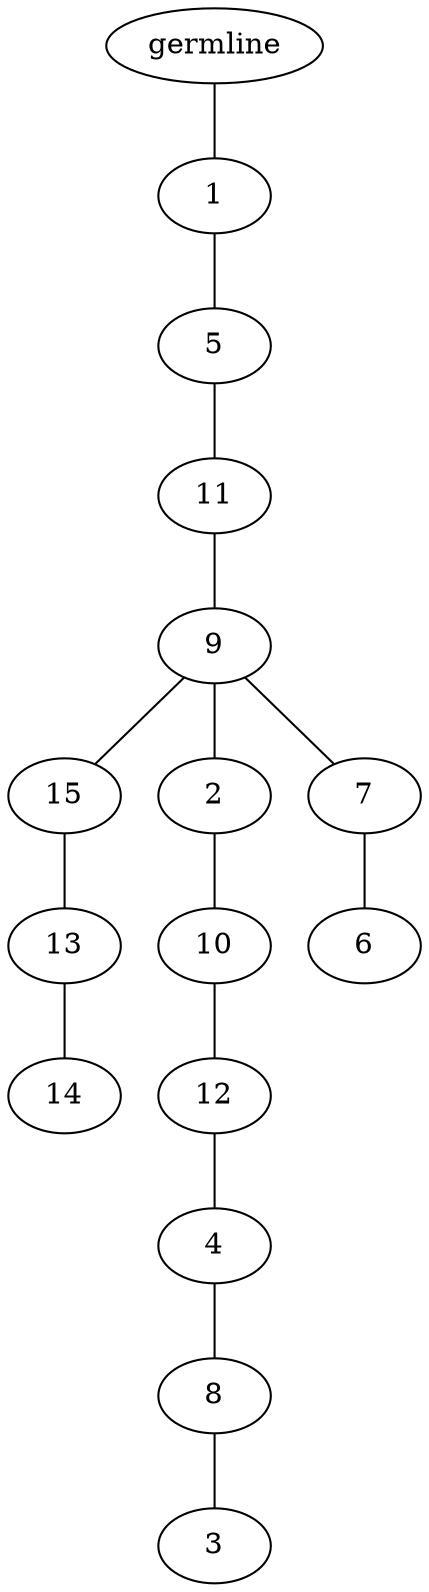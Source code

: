 graph tree {
    "140572955470048" [label="germline"];
    "140572955469808" [label="1"];
    "140572955595344" [label="5"];
    "140572955596448" [label="11"];
    "140572955597120" [label="9"];
    "140572955597408" [label="15"];
    "140572955597792" [label="13"];
    "140572955598080" [label="14"];
    "140572955598320" [label="2"];
    "140572955597600" [label="10"];
    "140572955598464" [label="12"];
    "140572955598752" [label="4"];
    "140572950100192" [label="8"];
    "140572950100480" [label="3"];
    "140572955597552" [label="7"];
    "140572955598368" [label="6"];
    "140572955470048" -- "140572955469808";
    "140572955469808" -- "140572955595344";
    "140572955595344" -- "140572955596448";
    "140572955596448" -- "140572955597120";
    "140572955597120" -- "140572955597408";
    "140572955597120" -- "140572955598320";
    "140572955597120" -- "140572955597552";
    "140572955597408" -- "140572955597792";
    "140572955597792" -- "140572955598080";
    "140572955598320" -- "140572955597600";
    "140572955597600" -- "140572955598464";
    "140572955598464" -- "140572955598752";
    "140572955598752" -- "140572950100192";
    "140572950100192" -- "140572950100480";
    "140572955597552" -- "140572955598368";
}

